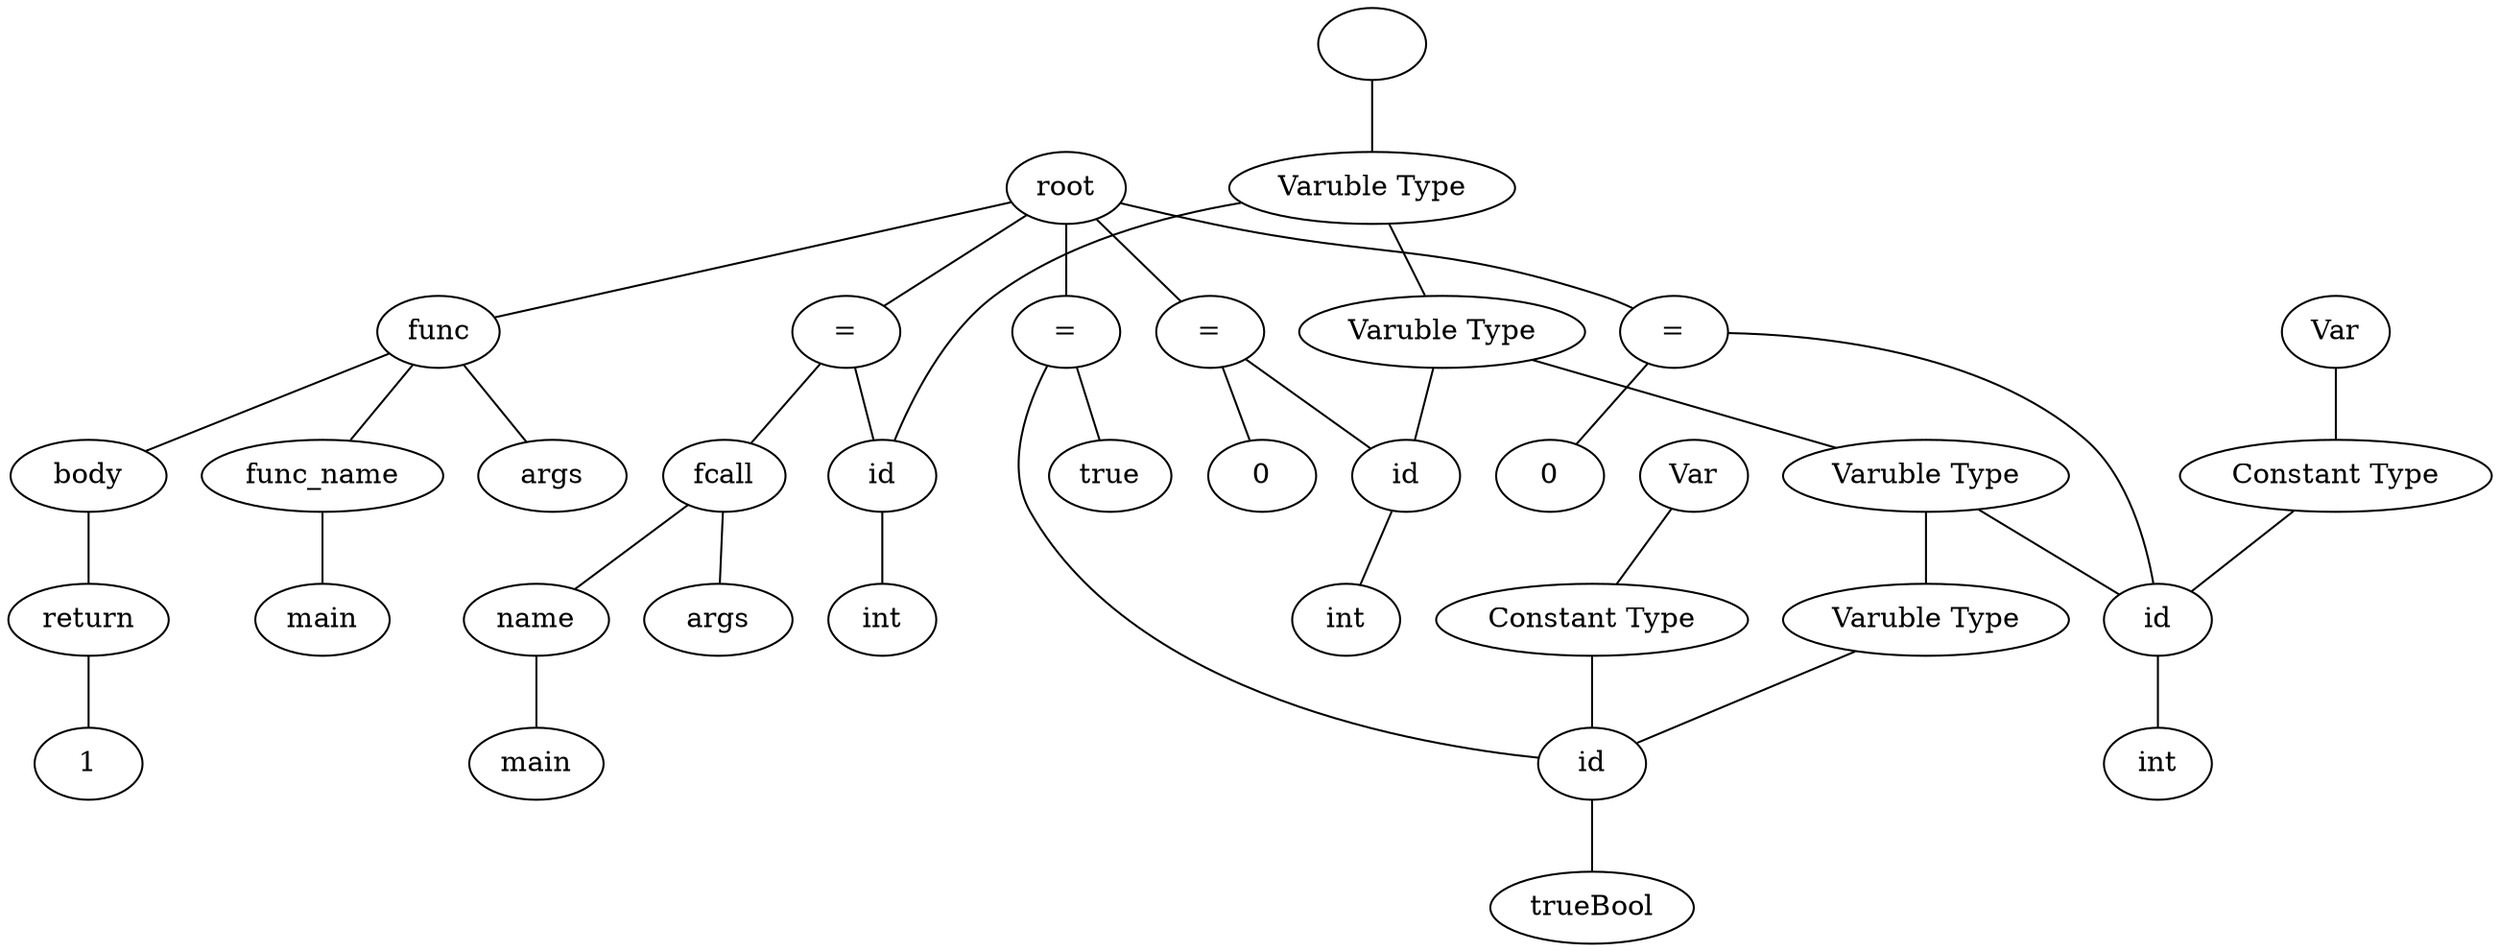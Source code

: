 graph graphname {
root;
func0[label = "func"];
root--func0;
func0name[label = "func_name"];
expr0[label = "main"];
func0name--expr0;
func0--func0name;
func0args[label = " args "];
func0 -- func0args;
func0body[label = " body "];
func0 -- func0body;
return0[label = "return"];
func0body--return0;
expr1[label = "1"];
return0--expr1;
assign1[label = "="];
root--assign1;
expr2[label = "id"];
assign1--expr2;
type0[label = "Varuble Type"];
type0--expr2;
type1[label = "Bool"];
type1--type0;
consttype0[label = "Constant Type"];
consttype0--expr2;
consttype1[label = "Var"];
consttype1--consttype0;
expr3[label = "trueBool"];
expr2--expr3;
expr4[label = "true"];
assign1--expr4;
assign2[label = "="];
root--assign2;
expr5[label = "id"];
assign2--expr5;
type1[label = "Varuble Type"];
type1--expr5;
type2[label = "Int"];
type2--type1;
consttype2[label = "Constant Type"];
consttype2--expr5;
consttype3[label = "Var"];
consttype3--consttype2;
expr6[label = "int"];
expr5--expr6;
expr7[label = "0"];
assign2--expr7;
assign3[label = "="];
root--assign3;
expr8[label = "id"];
assign3--expr8;
type2[label = "Varuble Type"];
type2--expr8;
type3[label = "Int"];
type3--type2;
expr9[label = "int"];
expr8--expr9;
expr10[label = "0"];
assign3--expr10;
assign4[label = "="];
root--assign4;
expr11[label = "id"];
assign4--expr11;
type3[label = "Varuble Type"];
type3--expr11;
type4[label = ""];
type4--type3;
expr12[label = "int"];
expr11--expr12;
expr13[label = "fcall"];
assign4--expr13;
expr13name[label = "name"];
expr14[label = "main"];
expr13name--expr14;
expr13--expr13name;
expr13args[label = " args "];
expr13 -- expr13args;
}
